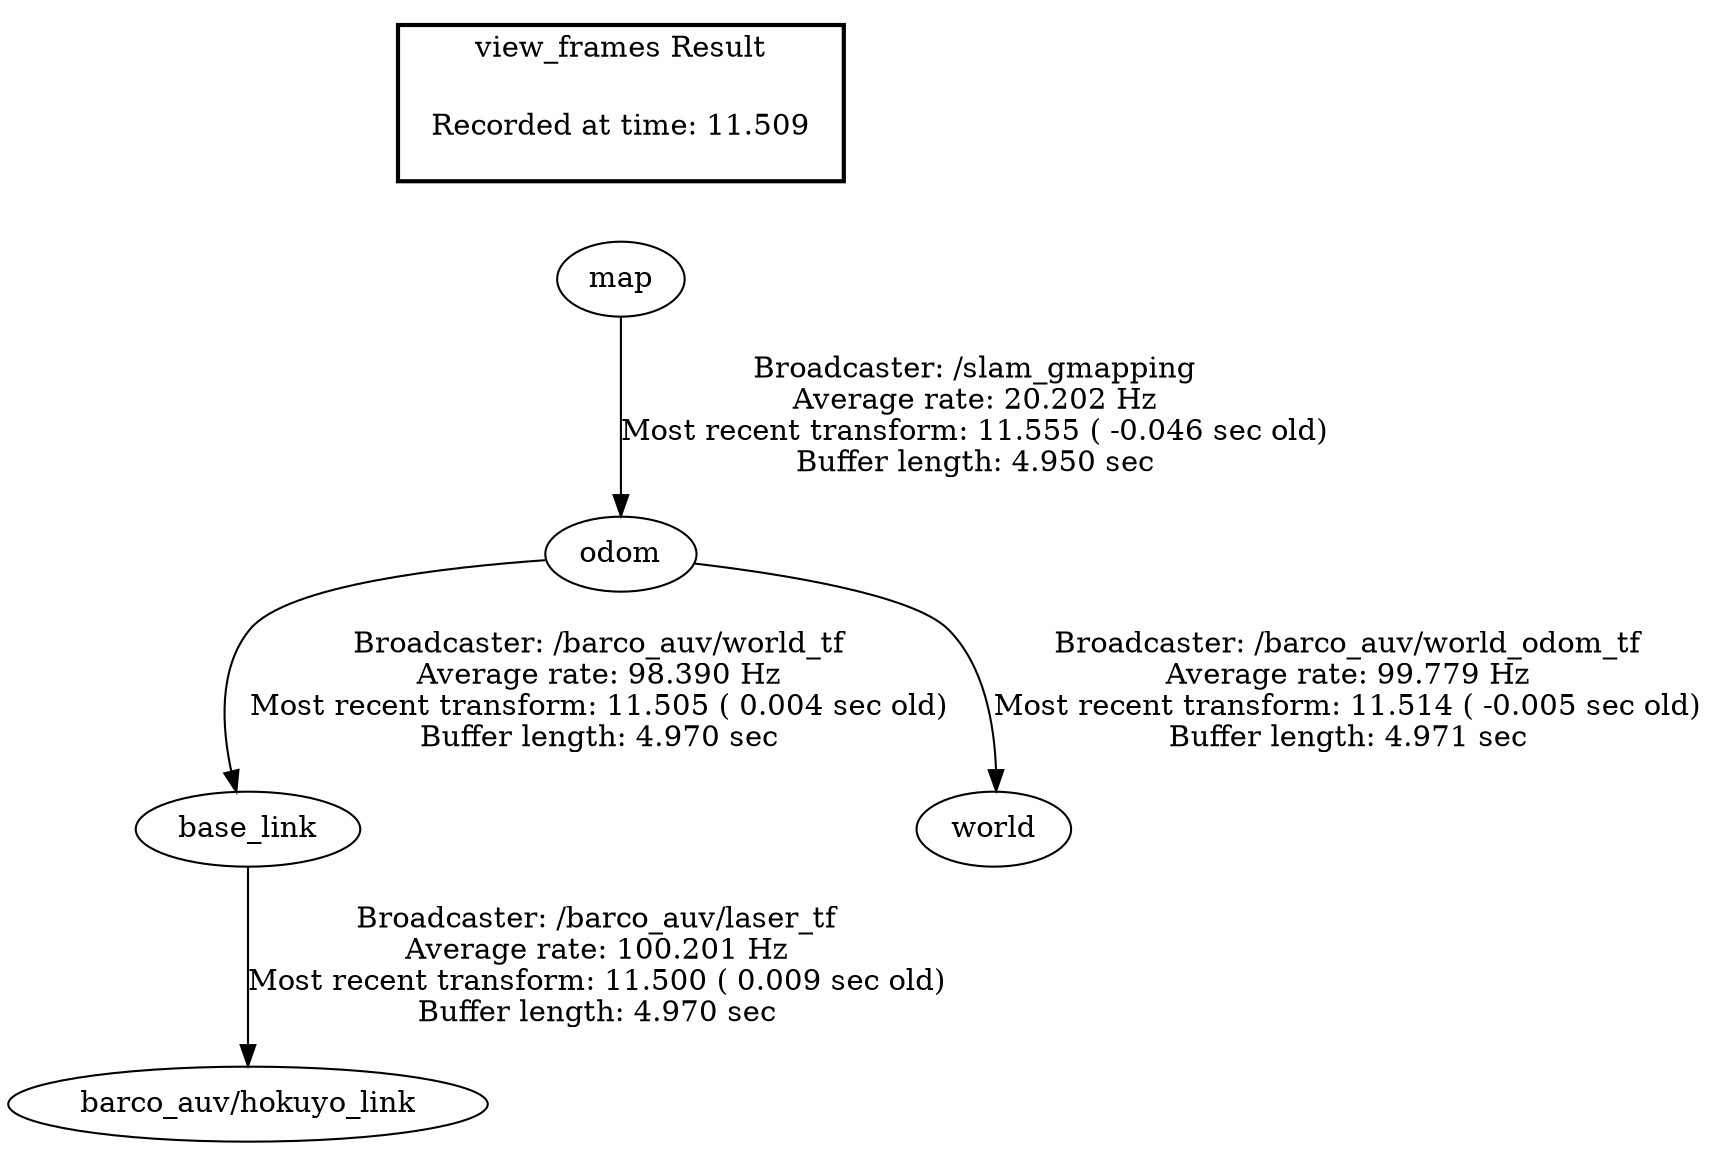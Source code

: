 digraph G {
"base_link" -> "barco_auv/hokuyo_link"[label="Broadcaster: /barco_auv/laser_tf\nAverage rate: 100.201 Hz\nMost recent transform: 11.500 ( 0.009 sec old)\nBuffer length: 4.970 sec\n"];
"odom" -> "base_link"[label="Broadcaster: /barco_auv/world_tf\nAverage rate: 98.390 Hz\nMost recent transform: 11.505 ( 0.004 sec old)\nBuffer length: 4.970 sec\n"];
"odom" -> "world"[label="Broadcaster: /barco_auv/world_odom_tf\nAverage rate: 99.779 Hz\nMost recent transform: 11.514 ( -0.005 sec old)\nBuffer length: 4.971 sec\n"];
"map" -> "odom"[label="Broadcaster: /slam_gmapping\nAverage rate: 20.202 Hz\nMost recent transform: 11.555 ( -0.046 sec old)\nBuffer length: 4.950 sec\n"];
edge [style=invis];
 subgraph cluster_legend { style=bold; color=black; label ="view_frames Result";
"Recorded at time: 11.509"[ shape=plaintext ] ;
 }->"map";
}